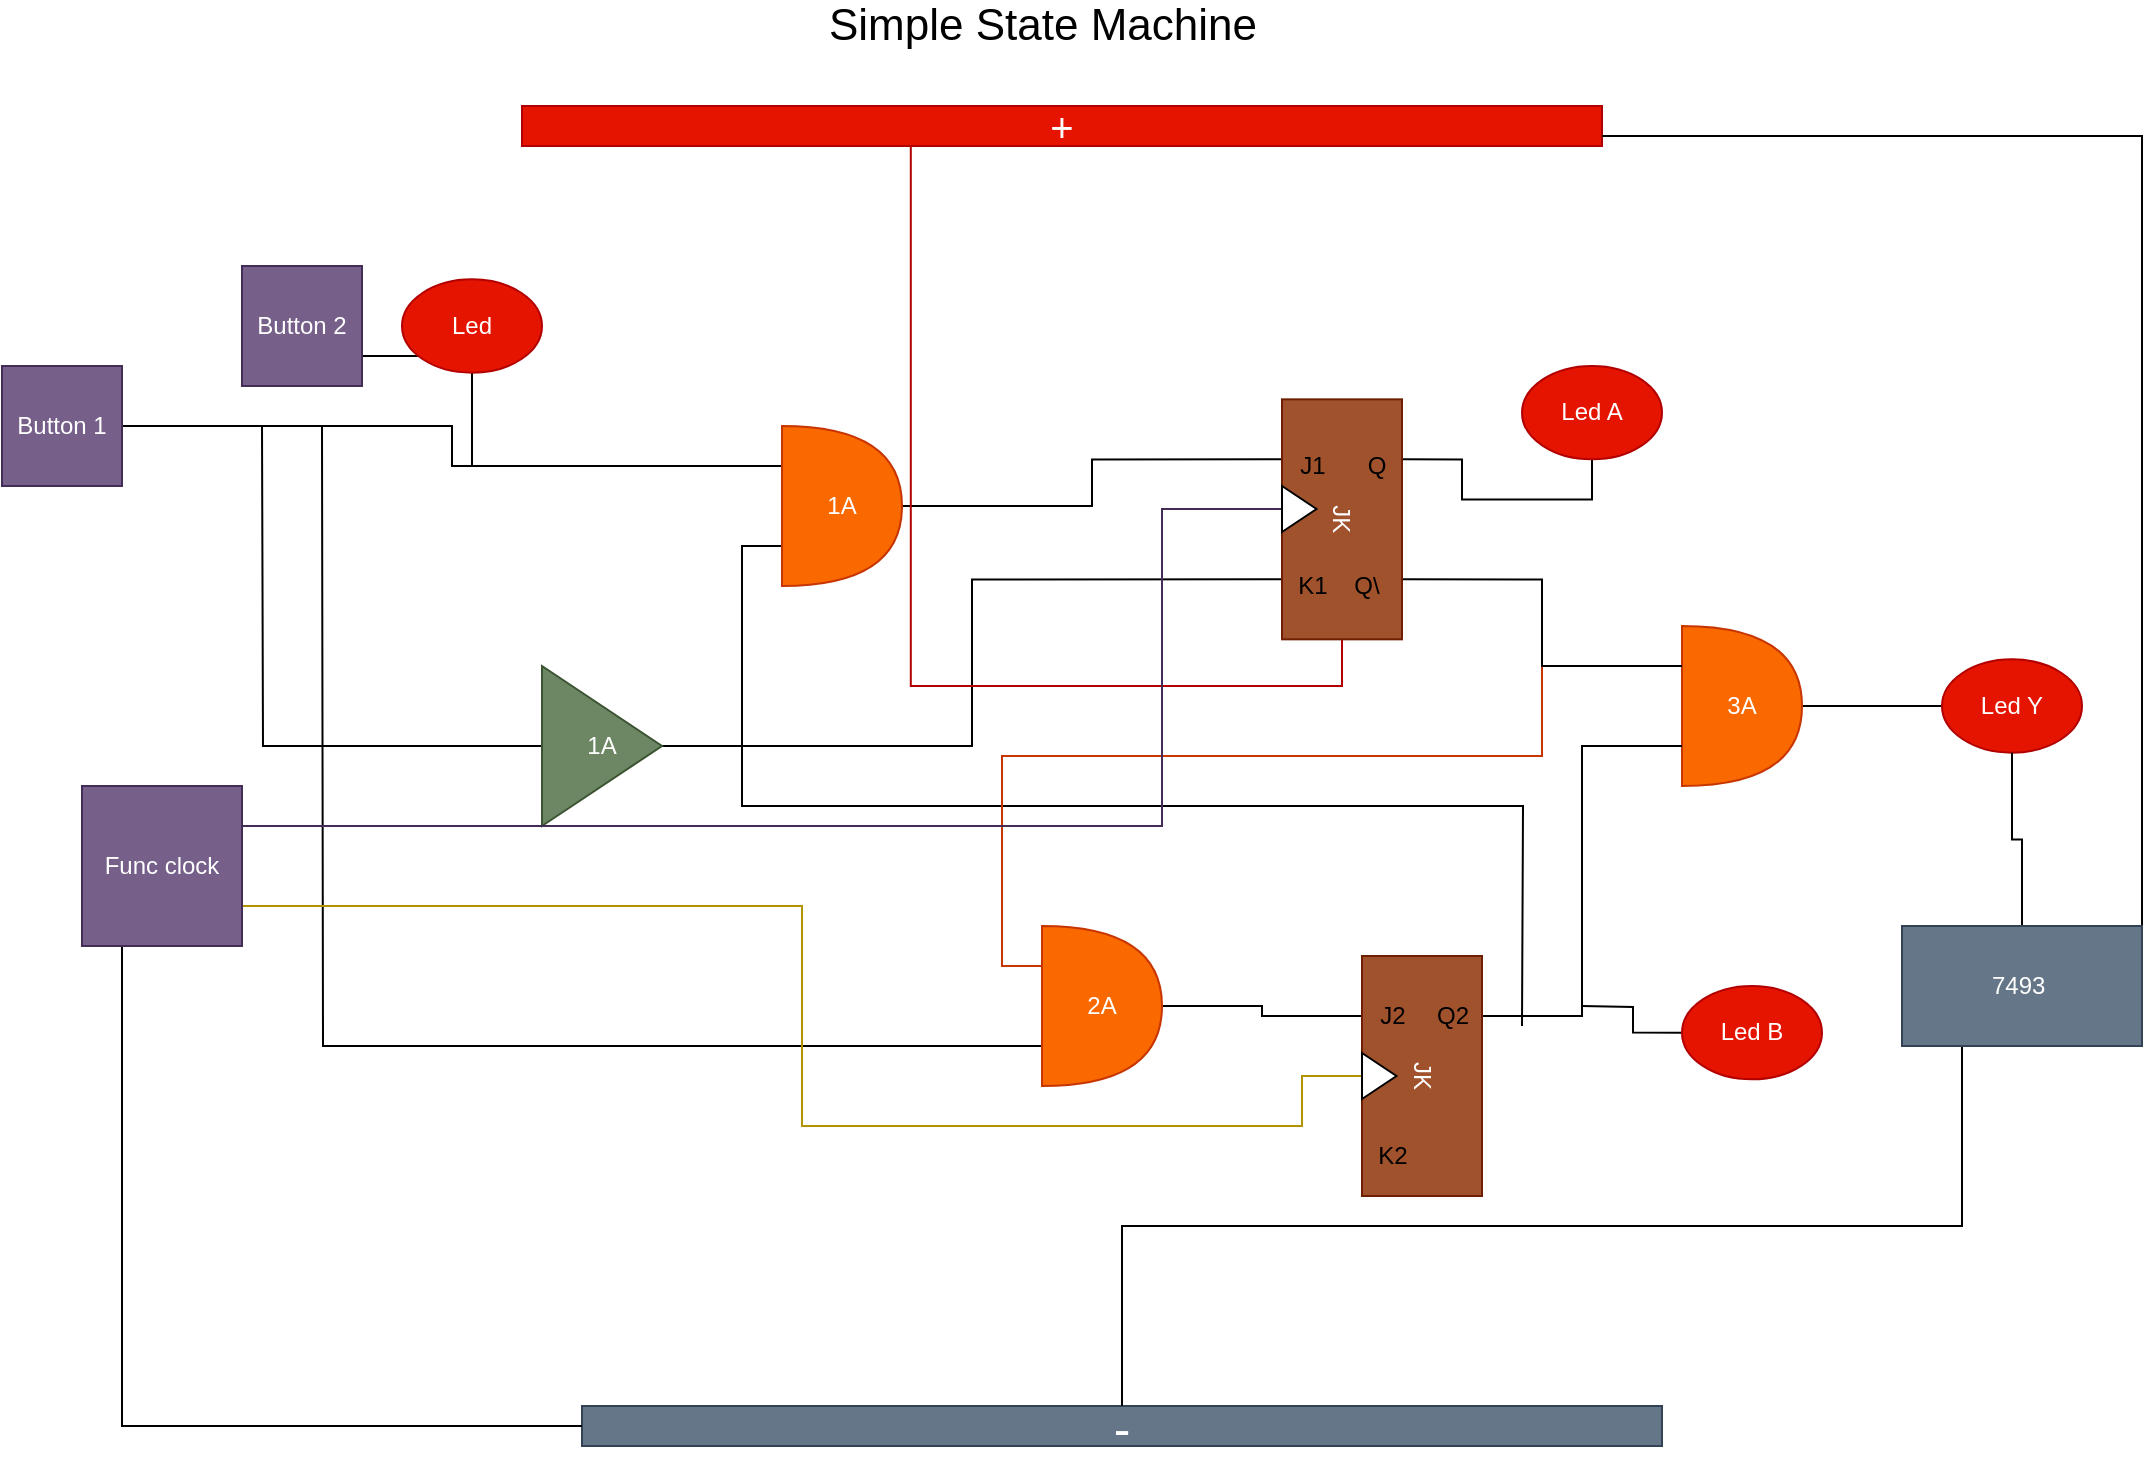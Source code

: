 <mxfile version="14.5.3" type="github">
  <diagram name="Page-1" id="16e2658f-23c8-b752-8be9-c03fbebb8bbe">
    <mxGraphModel dx="1185" dy="1512" grid="1" gridSize="10" guides="1" tooltips="1" connect="1" arrows="1" fold="1" page="1" pageScale="1" pageWidth="1100" pageHeight="850" background="#ffffff" math="0" shadow="0">
      <root>
        <mxCell id="0" />
        <mxCell id="1" parent="0" />
        <mxCell id="-2kDRw1B6w9AeQn-mkPL-26" style="edgeStyle=orthogonalEdgeStyle;rounded=0;orthogonalLoop=1;jettySize=auto;html=1;exitX=1;exitY=0.5;exitDx=0;exitDy=0;entryX=0;entryY=0.25;entryDx=0;entryDy=0;entryPerimeter=0;endArrow=none;endFill=0;" edge="1" parent="1" source="-2kDRw1B6w9AeQn-mkPL-1" target="-2kDRw1B6w9AeQn-mkPL-5">
          <mxGeometry relative="1" as="geometry" />
        </mxCell>
        <mxCell id="-2kDRw1B6w9AeQn-mkPL-1" value="Button 1" style="whiteSpace=wrap;html=1;aspect=fixed;fillColor=#76608a;strokeColor=#432D57;fontColor=#ffffff;" vertex="1" parent="1">
          <mxGeometry x="30" y="110" width="60" height="60" as="geometry" />
        </mxCell>
        <mxCell id="-2kDRw1B6w9AeQn-mkPL-27" style="edgeStyle=orthogonalEdgeStyle;rounded=0;orthogonalLoop=1;jettySize=auto;html=1;exitX=1;exitY=0.75;exitDx=0;exitDy=0;entryX=0;entryY=1;entryDx=0;entryDy=0;endArrow=none;endFill=0;" edge="1" parent="1" source="-2kDRw1B6w9AeQn-mkPL-3" target="-2kDRw1B6w9AeQn-mkPL-9">
          <mxGeometry relative="1" as="geometry" />
        </mxCell>
        <mxCell id="-2kDRw1B6w9AeQn-mkPL-3" value="Button 2" style="whiteSpace=wrap;html=1;aspect=fixed;fillColor=#76608a;strokeColor=#432D57;fontColor=#ffffff;" vertex="1" parent="1">
          <mxGeometry x="150" y="60" width="60" height="60" as="geometry" />
        </mxCell>
        <mxCell id="-2kDRw1B6w9AeQn-mkPL-12" style="edgeStyle=orthogonalEdgeStyle;rounded=0;orthogonalLoop=1;jettySize=auto;html=1;exitX=1;exitY=0.5;exitDx=0;exitDy=0;exitPerimeter=0;entryX=0;entryY=0.5;entryDx=0;entryDy=0;endArrow=none;endFill=0;" edge="1" parent="1" source="-2kDRw1B6w9AeQn-mkPL-4" target="-2kDRw1B6w9AeQn-mkPL-10">
          <mxGeometry relative="1" as="geometry" />
        </mxCell>
        <mxCell id="-2kDRw1B6w9AeQn-mkPL-4" value="3A" style="shape=or;whiteSpace=wrap;html=1;fillColor=#fa6800;strokeColor=#C73500;fontColor=#ffffff;" vertex="1" parent="1">
          <mxGeometry x="870" y="240" width="60" height="80" as="geometry" />
        </mxCell>
        <mxCell id="-2kDRw1B6w9AeQn-mkPL-20" style="edgeStyle=orthogonalEdgeStyle;rounded=0;orthogonalLoop=1;jettySize=auto;html=1;exitX=1;exitY=0.5;exitDx=0;exitDy=0;exitPerimeter=0;entryX=0.25;entryY=1;entryDx=0;entryDy=0;endArrow=none;endFill=0;" edge="1" parent="1" source="-2kDRw1B6w9AeQn-mkPL-5" target="-2kDRw1B6w9AeQn-mkPL-14">
          <mxGeometry relative="1" as="geometry" />
        </mxCell>
        <mxCell id="-2kDRw1B6w9AeQn-mkPL-31" style="edgeStyle=orthogonalEdgeStyle;rounded=0;orthogonalLoop=1;jettySize=auto;html=1;exitX=0;exitY=0.75;exitDx=0;exitDy=0;exitPerimeter=0;endArrow=none;endFill=0;" edge="1" parent="1" source="-2kDRw1B6w9AeQn-mkPL-5">
          <mxGeometry relative="1" as="geometry">
            <mxPoint x="790" y="440" as="targetPoint" />
          </mxGeometry>
        </mxCell>
        <mxCell id="-2kDRw1B6w9AeQn-mkPL-5" value="1A" style="shape=or;whiteSpace=wrap;html=1;fillColor=#fa6800;strokeColor=#C73500;fontColor=#ffffff;" vertex="1" parent="1">
          <mxGeometry x="420" y="140" width="60" height="80" as="geometry" />
        </mxCell>
        <mxCell id="-2kDRw1B6w9AeQn-mkPL-22" style="edgeStyle=orthogonalEdgeStyle;rounded=0;orthogonalLoop=1;jettySize=auto;html=1;exitX=1;exitY=0.5;exitDx=0;exitDy=0;exitPerimeter=0;entryX=0.25;entryY=1;entryDx=0;entryDy=0;endArrow=none;endFill=0;" edge="1" parent="1" source="-2kDRw1B6w9AeQn-mkPL-6" target="-2kDRw1B6w9AeQn-mkPL-15">
          <mxGeometry relative="1" as="geometry" />
        </mxCell>
        <mxCell id="-2kDRw1B6w9AeQn-mkPL-32" style="edgeStyle=orthogonalEdgeStyle;rounded=0;orthogonalLoop=1;jettySize=auto;html=1;exitX=0;exitY=0.25;exitDx=0;exitDy=0;exitPerimeter=0;endArrow=none;endFill=0;fillColor=#fa6800;strokeColor=#C73500;" edge="1" parent="1" source="-2kDRw1B6w9AeQn-mkPL-6">
          <mxGeometry relative="1" as="geometry">
            <mxPoint x="800" y="230" as="targetPoint" />
            <Array as="points">
              <mxPoint x="530" y="410" />
              <mxPoint x="530" y="305" />
              <mxPoint x="800" y="305" />
              <mxPoint x="800" y="220" />
            </Array>
          </mxGeometry>
        </mxCell>
        <mxCell id="-2kDRw1B6w9AeQn-mkPL-35" style="edgeStyle=orthogonalEdgeStyle;rounded=0;orthogonalLoop=1;jettySize=auto;html=1;exitX=0;exitY=0.75;exitDx=0;exitDy=0;exitPerimeter=0;endArrow=none;endFill=0;" edge="1" parent="1" source="-2kDRw1B6w9AeQn-mkPL-6">
          <mxGeometry relative="1" as="geometry">
            <mxPoint x="190" y="140" as="targetPoint" />
          </mxGeometry>
        </mxCell>
        <mxCell id="-2kDRw1B6w9AeQn-mkPL-6" value="2A" style="shape=or;whiteSpace=wrap;html=1;fillColor=#fa6800;strokeColor=#C73500;fontColor=#ffffff;" vertex="1" parent="1">
          <mxGeometry x="550" y="390" width="60" height="80" as="geometry" />
        </mxCell>
        <mxCell id="-2kDRw1B6w9AeQn-mkPL-21" style="edgeStyle=orthogonalEdgeStyle;rounded=0;orthogonalLoop=1;jettySize=auto;html=1;exitX=1;exitY=0.5;exitDx=0;exitDy=0;entryX=0.75;entryY=1;entryDx=0;entryDy=0;endArrow=none;endFill=0;" edge="1" parent="1" source="-2kDRw1B6w9AeQn-mkPL-7" target="-2kDRw1B6w9AeQn-mkPL-14">
          <mxGeometry relative="1" as="geometry" />
        </mxCell>
        <mxCell id="-2kDRw1B6w9AeQn-mkPL-34" style="edgeStyle=orthogonalEdgeStyle;rounded=0;orthogonalLoop=1;jettySize=auto;html=1;exitX=0;exitY=0.5;exitDx=0;exitDy=0;endArrow=none;endFill=0;" edge="1" parent="1" source="-2kDRw1B6w9AeQn-mkPL-7">
          <mxGeometry relative="1" as="geometry">
            <mxPoint x="160" y="140" as="targetPoint" />
          </mxGeometry>
        </mxCell>
        <mxCell id="-2kDRw1B6w9AeQn-mkPL-7" value="1A" style="triangle;whiteSpace=wrap;html=1;fillColor=#6d8764;strokeColor=#3A5431;fontColor=#ffffff;" vertex="1" parent="1">
          <mxGeometry x="300" y="260" width="60" height="80" as="geometry" />
        </mxCell>
        <mxCell id="-2kDRw1B6w9AeQn-mkPL-28" style="edgeStyle=orthogonalEdgeStyle;rounded=0;orthogonalLoop=1;jettySize=auto;html=1;exitX=0.5;exitY=1;exitDx=0;exitDy=0;endArrow=none;endFill=0;" edge="1" parent="1" source="-2kDRw1B6w9AeQn-mkPL-9">
          <mxGeometry relative="1" as="geometry">
            <mxPoint x="265" y="160" as="targetPoint" />
          </mxGeometry>
        </mxCell>
        <mxCell id="-2kDRw1B6w9AeQn-mkPL-9" value="Led" style="ellipse;whiteSpace=wrap;html=1;fillColor=#e51400;strokeColor=#B20000;fontColor=#ffffff;" vertex="1" parent="1">
          <mxGeometry x="230" y="66.66" width="70" height="46.67" as="geometry" />
        </mxCell>
        <mxCell id="-2kDRw1B6w9AeQn-mkPL-10" value="Led Y" style="ellipse;whiteSpace=wrap;html=1;fillColor=#e51400;strokeColor=#B20000;fontColor=#ffffff;" vertex="1" parent="1">
          <mxGeometry x="1000" y="256.66" width="70" height="46.67" as="geometry" />
        </mxCell>
        <mxCell id="-2kDRw1B6w9AeQn-mkPL-19" style="edgeStyle=orthogonalEdgeStyle;rounded=0;orthogonalLoop=1;jettySize=auto;html=1;exitX=0.5;exitY=1;exitDx=0;exitDy=0;entryX=0.25;entryY=0;entryDx=0;entryDy=0;endArrow=none;endFill=0;" edge="1" parent="1" source="-2kDRw1B6w9AeQn-mkPL-11" target="-2kDRw1B6w9AeQn-mkPL-14">
          <mxGeometry relative="1" as="geometry" />
        </mxCell>
        <mxCell id="-2kDRw1B6w9AeQn-mkPL-11" value="Led A" style="ellipse;whiteSpace=wrap;html=1;fillColor=#e51400;strokeColor=#B20000;fontColor=#ffffff;" vertex="1" parent="1">
          <mxGeometry x="790" y="110" width="70" height="46.67" as="geometry" />
        </mxCell>
        <mxCell id="-2kDRw1B6w9AeQn-mkPL-18" style="edgeStyle=orthogonalEdgeStyle;rounded=0;orthogonalLoop=1;jettySize=auto;html=1;exitX=0;exitY=0.5;exitDx=0;exitDy=0;endArrow=none;endFill=0;" edge="1" parent="1" source="-2kDRw1B6w9AeQn-mkPL-13">
          <mxGeometry relative="1" as="geometry">
            <mxPoint x="820" y="430" as="targetPoint" />
          </mxGeometry>
        </mxCell>
        <mxCell id="-2kDRw1B6w9AeQn-mkPL-13" value="Led B" style="ellipse;whiteSpace=wrap;html=1;fillColor=#e51400;strokeColor=#B20000;fontColor=#ffffff;" vertex="1" parent="1">
          <mxGeometry x="870" y="420" width="70" height="46.67" as="geometry" />
        </mxCell>
        <mxCell id="-2kDRw1B6w9AeQn-mkPL-16" style="edgeStyle=orthogonalEdgeStyle;rounded=0;orthogonalLoop=1;jettySize=auto;html=1;exitX=0.75;exitY=0;exitDx=0;exitDy=0;entryX=0;entryY=0.25;entryDx=0;entryDy=0;entryPerimeter=0;endArrow=none;endFill=0;" edge="1" parent="1" source="-2kDRw1B6w9AeQn-mkPL-14" target="-2kDRw1B6w9AeQn-mkPL-4">
          <mxGeometry relative="1" as="geometry" />
        </mxCell>
        <mxCell id="-2kDRw1B6w9AeQn-mkPL-25" style="edgeStyle=orthogonalEdgeStyle;rounded=0;orthogonalLoop=1;jettySize=auto;html=1;exitX=1;exitY=0.5;exitDx=0;exitDy=0;entryX=0.36;entryY=1.025;entryDx=0;entryDy=0;entryPerimeter=0;endArrow=none;endFill=0;fillColor=#e51400;strokeColor=#B20000;" edge="1" parent="1" source="-2kDRw1B6w9AeQn-mkPL-14" target="-2kDRw1B6w9AeQn-mkPL-23">
          <mxGeometry relative="1" as="geometry">
            <Array as="points">
              <mxPoint x="700" y="270" />
              <mxPoint x="484" y="270" />
            </Array>
          </mxGeometry>
        </mxCell>
        <mxCell id="-2kDRw1B6w9AeQn-mkPL-14" value="JK" style="rounded=0;whiteSpace=wrap;html=1;rotation=90;fillColor=#a0522d;strokeColor=#6D1F00;fontColor=#ffffff;" vertex="1" parent="1">
          <mxGeometry x="640" y="156.67" width="120" height="60" as="geometry" />
        </mxCell>
        <mxCell id="-2kDRw1B6w9AeQn-mkPL-17" style="edgeStyle=orthogonalEdgeStyle;rounded=0;orthogonalLoop=1;jettySize=auto;html=1;exitX=0.25;exitY=0;exitDx=0;exitDy=0;entryX=0;entryY=0.75;entryDx=0;entryDy=0;entryPerimeter=0;endArrow=none;endFill=0;" edge="1" parent="1" source="-2kDRw1B6w9AeQn-mkPL-15" target="-2kDRw1B6w9AeQn-mkPL-4">
          <mxGeometry relative="1" as="geometry" />
        </mxCell>
        <mxCell id="-2kDRw1B6w9AeQn-mkPL-15" value="JK" style="rounded=0;whiteSpace=wrap;html=1;rotation=90;fillColor=#a0522d;strokeColor=#6D1F00;fontColor=#ffffff;" vertex="1" parent="1">
          <mxGeometry x="680" y="435" width="120" height="60" as="geometry" />
        </mxCell>
        <mxCell id="-2kDRw1B6w9AeQn-mkPL-23" value="&lt;font style=&quot;font-size: 20px&quot;&gt;+&lt;/font&gt;" style="rounded=0;whiteSpace=wrap;html=1;fillColor=#e51400;strokeColor=#B20000;fontColor=#ffffff;" vertex="1" parent="1">
          <mxGeometry x="290" y="-20" width="540" height="20" as="geometry" />
        </mxCell>
        <mxCell id="-2kDRw1B6w9AeQn-mkPL-24" value="&lt;font style=&quot;font-size: 25px&quot;&gt;-&lt;/font&gt;" style="rounded=0;whiteSpace=wrap;html=1;fillColor=#647687;strokeColor=#314354;fontColor=#ffffff;" vertex="1" parent="1">
          <mxGeometry x="320" y="630" width="540" height="20" as="geometry" />
        </mxCell>
        <mxCell id="-2kDRw1B6w9AeQn-mkPL-39" style="edgeStyle=orthogonalEdgeStyle;rounded=0;orthogonalLoop=1;jettySize=auto;html=1;exitX=1;exitY=0.25;exitDx=0;exitDy=0;entryX=0;entryY=0.5;entryDx=0;entryDy=0;endArrow=none;endFill=0;fillColor=#76608a;strokeColor=#432D57;" edge="1" parent="1" source="-2kDRw1B6w9AeQn-mkPL-33" target="-2kDRw1B6w9AeQn-mkPL-36">
          <mxGeometry relative="1" as="geometry">
            <Array as="points">
              <mxPoint x="610" y="340" />
              <mxPoint x="610" y="182" />
            </Array>
          </mxGeometry>
        </mxCell>
        <mxCell id="-2kDRw1B6w9AeQn-mkPL-42" style="edgeStyle=orthogonalEdgeStyle;rounded=0;orthogonalLoop=1;jettySize=auto;html=1;exitX=1;exitY=0.75;exitDx=0;exitDy=0;entryX=0;entryY=0.5;entryDx=0;entryDy=0;endArrow=none;endFill=0;fillColor=#e3c800;strokeColor=#B09500;" edge="1" parent="1" source="-2kDRw1B6w9AeQn-mkPL-33" target="-2kDRw1B6w9AeQn-mkPL-37">
          <mxGeometry relative="1" as="geometry">
            <Array as="points">
              <mxPoint x="430" y="380" />
              <mxPoint x="430" y="490" />
              <mxPoint x="680" y="490" />
              <mxPoint x="680" y="465" />
            </Array>
          </mxGeometry>
        </mxCell>
        <mxCell id="-2kDRw1B6w9AeQn-mkPL-45" style="edgeStyle=orthogonalEdgeStyle;rounded=0;orthogonalLoop=1;jettySize=auto;html=1;exitX=0.25;exitY=1;exitDx=0;exitDy=0;entryX=0;entryY=0.5;entryDx=0;entryDy=0;endArrow=none;endFill=0;" edge="1" parent="1" source="-2kDRw1B6w9AeQn-mkPL-33" target="-2kDRw1B6w9AeQn-mkPL-24">
          <mxGeometry relative="1" as="geometry" />
        </mxCell>
        <mxCell id="-2kDRw1B6w9AeQn-mkPL-33" value="Func clock" style="whiteSpace=wrap;html=1;aspect=fixed;fillColor=#76608a;strokeColor=#432D57;fontColor=#ffffff;" vertex="1" parent="1">
          <mxGeometry x="70" y="320" width="80" height="80" as="geometry" />
        </mxCell>
        <mxCell id="-2kDRw1B6w9AeQn-mkPL-36" value="" style="triangle;whiteSpace=wrap;html=1;" vertex="1" parent="1">
          <mxGeometry x="670" y="170" width="17.25" height="23" as="geometry" />
        </mxCell>
        <mxCell id="-2kDRw1B6w9AeQn-mkPL-37" value="" style="triangle;whiteSpace=wrap;html=1;" vertex="1" parent="1">
          <mxGeometry x="710" y="453.5" width="17.25" height="23" as="geometry" />
        </mxCell>
        <mxCell id="-2kDRw1B6w9AeQn-mkPL-41" style="edgeStyle=orthogonalEdgeStyle;rounded=0;orthogonalLoop=1;jettySize=auto;html=1;exitX=0.5;exitY=0;exitDx=0;exitDy=0;entryX=0.5;entryY=1;entryDx=0;entryDy=0;endArrow=none;endFill=0;" edge="1" parent="1" source="-2kDRw1B6w9AeQn-mkPL-40" target="-2kDRw1B6w9AeQn-mkPL-10">
          <mxGeometry relative="1" as="geometry" />
        </mxCell>
        <mxCell id="-2kDRw1B6w9AeQn-mkPL-43" style="edgeStyle=orthogonalEdgeStyle;rounded=0;orthogonalLoop=1;jettySize=auto;html=1;exitX=0.25;exitY=1;exitDx=0;exitDy=0;endArrow=none;endFill=0;" edge="1" parent="1" source="-2kDRw1B6w9AeQn-mkPL-40" target="-2kDRw1B6w9AeQn-mkPL-24">
          <mxGeometry relative="1" as="geometry" />
        </mxCell>
        <mxCell id="-2kDRw1B6w9AeQn-mkPL-44" style="edgeStyle=orthogonalEdgeStyle;rounded=0;orthogonalLoop=1;jettySize=auto;html=1;exitX=1;exitY=0;exitDx=0;exitDy=0;entryX=1;entryY=0.75;entryDx=0;entryDy=0;endArrow=none;endFill=0;" edge="1" parent="1" source="-2kDRw1B6w9AeQn-mkPL-40" target="-2kDRw1B6w9AeQn-mkPL-23">
          <mxGeometry relative="1" as="geometry" />
        </mxCell>
        <mxCell id="-2kDRw1B6w9AeQn-mkPL-40" value="7493&amp;nbsp;" style="rounded=0;whiteSpace=wrap;html=1;fillColor=#647687;strokeColor=#314354;fontColor=#ffffff;" vertex="1" parent="1">
          <mxGeometry x="980" y="390" width="120" height="60" as="geometry" />
        </mxCell>
        <mxCell id="-2kDRw1B6w9AeQn-mkPL-46" value="Q" style="text;html=1;align=center;verticalAlign=middle;resizable=0;points=[];autosize=1;" vertex="1" parent="1">
          <mxGeometry x="707.25" y="150" width="20" height="20" as="geometry" />
        </mxCell>
        <mxCell id="-2kDRw1B6w9AeQn-mkPL-48" value="Q2" style="text;html=1;align=center;verticalAlign=middle;resizable=0;points=[];autosize=1;" vertex="1" parent="1">
          <mxGeometry x="740" y="425" width="30" height="20" as="geometry" />
        </mxCell>
        <mxCell id="-2kDRw1B6w9AeQn-mkPL-49" value="K2" style="text;html=1;align=center;verticalAlign=middle;resizable=0;points=[];autosize=1;" vertex="1" parent="1">
          <mxGeometry x="710" y="495" width="30" height="20" as="geometry" />
        </mxCell>
        <mxCell id="-2kDRw1B6w9AeQn-mkPL-50" value="K1" style="text;html=1;align=center;verticalAlign=middle;resizable=0;points=[];autosize=1;" vertex="1" parent="1">
          <mxGeometry x="670" y="210" width="30" height="20" as="geometry" />
        </mxCell>
        <mxCell id="-2kDRw1B6w9AeQn-mkPL-51" value="J1" style="text;html=1;align=center;verticalAlign=middle;resizable=0;points=[];autosize=1;" vertex="1" parent="1">
          <mxGeometry x="670" y="150" width="30" height="20" as="geometry" />
        </mxCell>
        <mxCell id="-2kDRw1B6w9AeQn-mkPL-52" value="J2" style="text;html=1;align=center;verticalAlign=middle;resizable=0;points=[];autosize=1;" vertex="1" parent="1">
          <mxGeometry x="710" y="425" width="30" height="20" as="geometry" />
        </mxCell>
        <mxCell id="-2kDRw1B6w9AeQn-mkPL-53" value="Q\" style="text;html=1;align=center;verticalAlign=middle;resizable=0;points=[];autosize=1;" vertex="1" parent="1">
          <mxGeometry x="697.25" y="210" width="30" height="20" as="geometry" />
        </mxCell>
        <mxCell id="-2kDRw1B6w9AeQn-mkPL-54" value="&lt;font style=&quot;font-size: 22px&quot;&gt;Simple State Machine&lt;/font&gt;" style="text;html=1;align=center;verticalAlign=middle;resizable=0;points=[];autosize=1;strokeWidth=3;" vertex="1" parent="1">
          <mxGeometry x="435" y="-70" width="230" height="20" as="geometry" />
        </mxCell>
      </root>
    </mxGraphModel>
  </diagram>
</mxfile>

